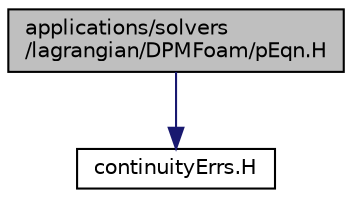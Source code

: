 digraph "applications/solvers/lagrangian/DPMFoam/pEqn.H"
{
  bgcolor="transparent";
  edge [fontname="Helvetica",fontsize="10",labelfontname="Helvetica",labelfontsize="10"];
  node [fontname="Helvetica",fontsize="10",shape=record];
  Node1 [label="applications/solvers\l/lagrangian/DPMFoam/pEqn.H",height=0.2,width=0.4,color="black", fillcolor="grey75", style="filled", fontcolor="black"];
  Node1 -> Node2 [color="midnightblue",fontsize="10",style="solid",fontname="Helvetica"];
  Node2 [label="continuityErrs.H",height=0.2,width=0.4,color="black",URL="$a05299.html",tooltip="Calculates and prints the continuity errors. "];
}
